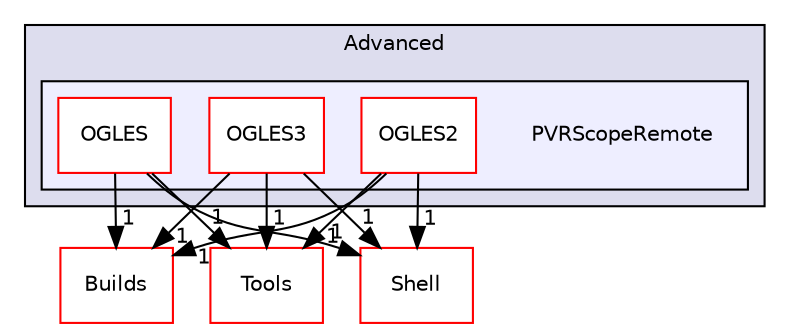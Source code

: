 digraph "PVR/SDK_3.4/Examples/Advanced/PVRScopeRemote" {
  compound=true
  node [ fontsize="10", fontname="Helvetica"];
  edge [ labelfontsize="10", labelfontname="Helvetica"];
  subgraph clusterdir_3311445bd4425c20b6c3fe25c066f270 {
    graph [ bgcolor="#ddddee", pencolor="black", label="Advanced" fontname="Helvetica", fontsize="10", URL="dir_3311445bd4425c20b6c3fe25c066f270.html"]
  subgraph clusterdir_70e5853cec87b1ddd5267c4ee1d708d4 {
    graph [ bgcolor="#eeeeff", pencolor="black", label="" URL="dir_70e5853cec87b1ddd5267c4ee1d708d4.html"];
    dir_70e5853cec87b1ddd5267c4ee1d708d4 [shape=plaintext label="PVRScopeRemote"];
    dir_8e5b8042e81df063249704d16dedd197 [shape=box label="OGLES" color="red" fillcolor="white" style="filled" URL="dir_8e5b8042e81df063249704d16dedd197.html"];
    dir_1dc9d63d0e27ee3dee2adb0cb7fce438 [shape=box label="OGLES2" color="red" fillcolor="white" style="filled" URL="dir_1dc9d63d0e27ee3dee2adb0cb7fce438.html"];
    dir_f687aeabb004986937c38bdee36d3ea6 [shape=box label="OGLES3" color="red" fillcolor="white" style="filled" URL="dir_f687aeabb004986937c38bdee36d3ea6.html"];
  }
  }
  dir_de41955a66a331b990d60d5323117a97 [shape=box label="Shell" fillcolor="white" style="filled" color="red" URL="dir_de41955a66a331b990d60d5323117a97.html"];
  dir_1af8ad330c4bc410d3d82949093945d2 [shape=box label="Builds" fillcolor="white" style="filled" color="red" URL="dir_1af8ad330c4bc410d3d82949093945d2.html"];
  dir_5222bd6691dac9df766f8a52293393a2 [shape=box label="Tools" fillcolor="white" style="filled" color="red" URL="dir_5222bd6691dac9df766f8a52293393a2.html"];
  dir_1dc9d63d0e27ee3dee2adb0cb7fce438->dir_de41955a66a331b990d60d5323117a97 [headlabel="1", labeldistance=1.5 headhref="dir_000615_000133.html"];
  dir_1dc9d63d0e27ee3dee2adb0cb7fce438->dir_1af8ad330c4bc410d3d82949093945d2 [headlabel="1", labeldistance=1.5 headhref="dir_000615_000027.html"];
  dir_1dc9d63d0e27ee3dee2adb0cb7fce438->dir_5222bd6691dac9df766f8a52293393a2 [headlabel="1", labeldistance=1.5 headhref="dir_000615_001762.html"];
  dir_8e5b8042e81df063249704d16dedd197->dir_de41955a66a331b990d60d5323117a97 [headlabel="1", labeldistance=1.5 headhref="dir_001008_000133.html"];
  dir_8e5b8042e81df063249704d16dedd197->dir_1af8ad330c4bc410d3d82949093945d2 [headlabel="1", labeldistance=1.5 headhref="dir_001008_000027.html"];
  dir_8e5b8042e81df063249704d16dedd197->dir_5222bd6691dac9df766f8a52293393a2 [headlabel="1", labeldistance=1.5 headhref="dir_001008_001762.html"];
  dir_f687aeabb004986937c38bdee36d3ea6->dir_de41955a66a331b990d60d5323117a97 [headlabel="1", labeldistance=1.5 headhref="dir_000617_000133.html"];
  dir_f687aeabb004986937c38bdee36d3ea6->dir_1af8ad330c4bc410d3d82949093945d2 [headlabel="1", labeldistance=1.5 headhref="dir_000617_000027.html"];
  dir_f687aeabb004986937c38bdee36d3ea6->dir_5222bd6691dac9df766f8a52293393a2 [headlabel="1", labeldistance=1.5 headhref="dir_000617_001762.html"];
}
